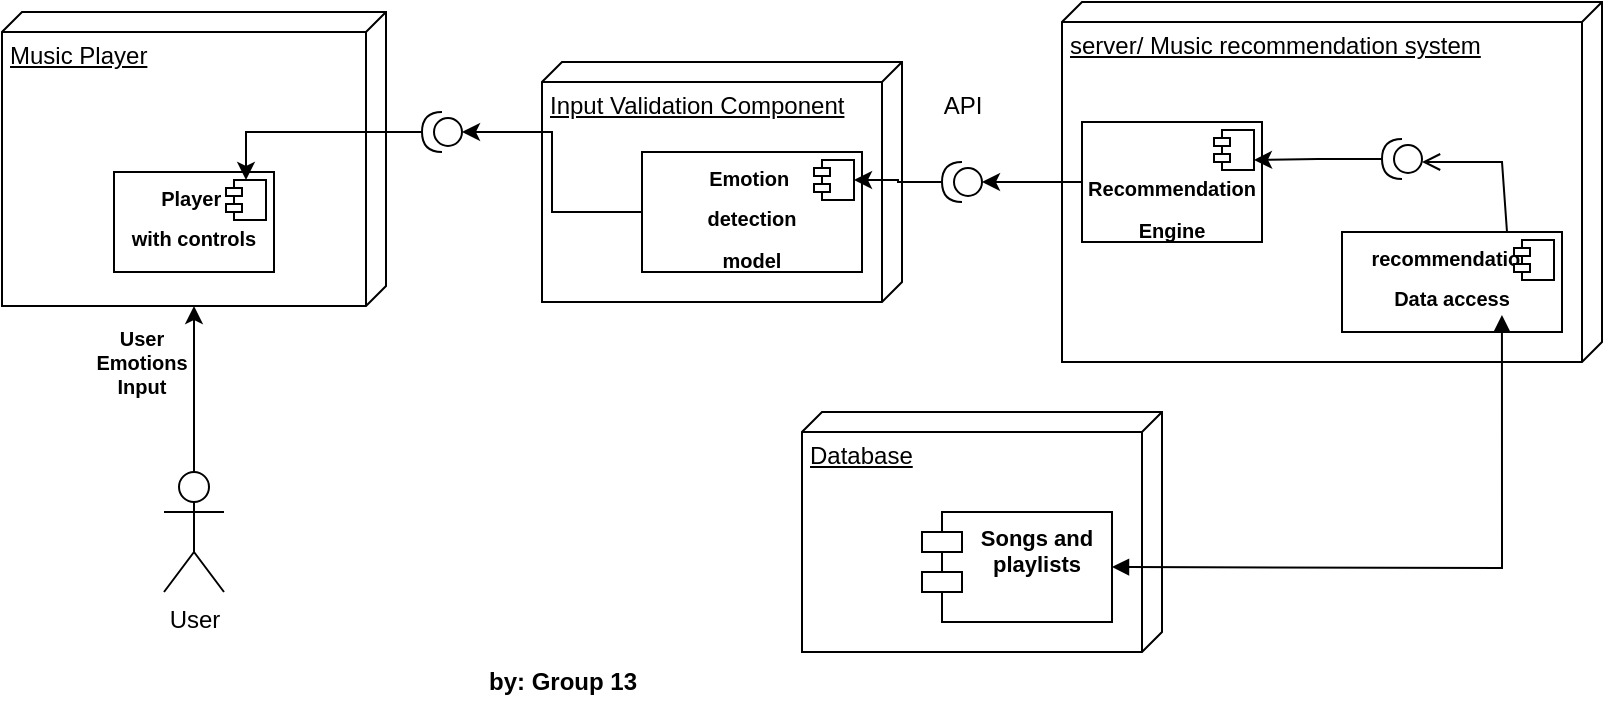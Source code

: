 <mxfile version="21.8.2" type="device">
  <diagram name="Page-1" id="CCW_XzJwm_3JpARHhc6J">
    <mxGraphModel dx="880" dy="446" grid="1" gridSize="10" guides="1" tooltips="1" connect="1" arrows="1" fold="1" page="1" pageScale="1" pageWidth="827" pageHeight="1169" math="0" shadow="0">
      <root>
        <mxCell id="0" />
        <mxCell id="1" parent="0" />
        <mxCell id="vCf6Gy8oyGOwq4UAaRwe-1" value="Music Player" style="verticalAlign=top;align=left;spacingTop=8;spacingLeft=2;spacingRight=12;shape=cube;size=10;direction=south;fontStyle=4;html=1;" parent="1" vertex="1">
          <mxGeometry x="20" y="80" width="192" height="147" as="geometry" />
        </mxCell>
        <mxCell id="vCf6Gy8oyGOwq4UAaRwe-2" value="server/ Music recommendation system" style="verticalAlign=top;align=left;spacingTop=8;spacingLeft=2;spacingRight=12;shape=cube;size=10;direction=south;fontStyle=4;html=1;" parent="1" vertex="1">
          <mxGeometry x="550" y="75" width="270" height="180" as="geometry" />
        </mxCell>
        <mxCell id="vCf6Gy8oyGOwq4UAaRwe-3" value="Input Validation Component" style="verticalAlign=top;align=left;spacingTop=8;spacingLeft=2;spacingRight=12;shape=cube;size=10;direction=south;fontStyle=4;html=1;" parent="1" vertex="1">
          <mxGeometry x="290" y="105" width="180" height="120" as="geometry" />
        </mxCell>
        <mxCell id="vCf6Gy8oyGOwq4UAaRwe-4" value="&lt;span style=&quot;border-color: var(--border-color); text-align: center;&quot;&gt;&lt;font style=&quot;font-size: 12px;&quot;&gt;Database&lt;/font&gt;&lt;/span&gt;" style="verticalAlign=top;align=left;spacingTop=8;spacingLeft=2;spacingRight=12;shape=cube;size=10;direction=south;fontStyle=4;html=1;" parent="1" vertex="1">
          <mxGeometry x="420" y="280" width="180" height="120" as="geometry" />
        </mxCell>
        <mxCell id="CCH_5-n9m3951sMh4jsy-13" value="" style="edgeStyle=orthogonalEdgeStyle;rounded=0;orthogonalLoop=1;jettySize=auto;html=1;fontSize=10;" parent="1" source="vCf6Gy8oyGOwq4UAaRwe-12" target="CCH_5-n9m3951sMh4jsy-11" edge="1">
          <mxGeometry relative="1" as="geometry" />
        </mxCell>
        <mxCell id="vCf6Gy8oyGOwq4UAaRwe-12" value="&lt;p style=&quot;margin:0px;margin-top:6px;text-align:center;&quot;&gt;&lt;b&gt;&lt;br&gt;&lt;/b&gt;&lt;/p&gt;&lt;p style=&quot;margin:0px;margin-top:6px;text-align:center;&quot;&gt;&lt;font style=&quot;font-size: 10px;&quot;&gt;&lt;b&gt;Recommendation&lt;/b&gt;&lt;/font&gt;&lt;/p&gt;&lt;p style=&quot;margin:0px;margin-top:6px;text-align:center;&quot;&gt;&lt;font style=&quot;font-size: 10px;&quot;&gt;&lt;b&gt;Engine&lt;/b&gt;&lt;/font&gt;&lt;/p&gt;" style="align=left;overflow=fill;html=1;dropTarget=0;" parent="1" vertex="1">
          <mxGeometry x="560" y="135" width="90" height="60" as="geometry" />
        </mxCell>
        <mxCell id="vCf6Gy8oyGOwq4UAaRwe-13" value="" style="shape=component;jettyWidth=8;jettyHeight=4;" parent="vCf6Gy8oyGOwq4UAaRwe-12" vertex="1">
          <mxGeometry x="1" width="20" height="20" relative="1" as="geometry">
            <mxPoint x="-24" y="4" as="offset" />
          </mxGeometry>
        </mxCell>
        <mxCell id="vCf6Gy8oyGOwq4UAaRwe-14" value="&lt;p style=&quot;margin:0px;margin-top:6px;text-align:center;&quot;&gt;&lt;span style=&quot;font-size: 10px;&quot;&gt;&lt;b&gt;recommendation&lt;/b&gt;&lt;/span&gt;&lt;/p&gt;&lt;p style=&quot;margin:0px;margin-top:6px;text-align:center;&quot;&gt;&lt;span style=&quot;font-size: 10px;&quot;&gt;&lt;b&gt;Data access&lt;/b&gt;&lt;/span&gt;&lt;/p&gt;" style="align=left;overflow=fill;html=1;dropTarget=0;" parent="1" vertex="1">
          <mxGeometry x="690" y="190" width="110" height="50" as="geometry" />
        </mxCell>
        <mxCell id="vCf6Gy8oyGOwq4UAaRwe-15" value="" style="shape=component;jettyWidth=8;jettyHeight=4;" parent="vCf6Gy8oyGOwq4UAaRwe-14" vertex="1">
          <mxGeometry x="1" width="20" height="20" relative="1" as="geometry">
            <mxPoint x="-24" y="4" as="offset" />
          </mxGeometry>
        </mxCell>
        <mxCell id="vCf6Gy8oyGOwq4UAaRwe-16" value="&lt;p style=&quot;margin:0px;margin-top:6px;text-align:center;&quot;&gt;&lt;span style=&quot;font-size: 10px;&quot;&gt;&lt;b&gt;Player&amp;nbsp;&lt;/b&gt;&lt;/span&gt;&lt;/p&gt;&lt;p style=&quot;margin:0px;margin-top:6px;text-align:center;&quot;&gt;&lt;span style=&quot;font-size: 10px;&quot;&gt;&lt;b&gt;with controls&lt;/b&gt;&lt;/span&gt;&lt;/p&gt;" style="align=left;overflow=fill;html=1;dropTarget=0;" parent="1" vertex="1">
          <mxGeometry x="76" y="160" width="80" height="50" as="geometry" />
        </mxCell>
        <mxCell id="vCf6Gy8oyGOwq4UAaRwe-17" value="" style="shape=component;jettyWidth=8;jettyHeight=4;" parent="vCf6Gy8oyGOwq4UAaRwe-16" vertex="1">
          <mxGeometry x="1" width="20" height="20" relative="1" as="geometry">
            <mxPoint x="-24" y="4" as="offset" />
          </mxGeometry>
        </mxCell>
        <mxCell id="CCH_5-n9m3951sMh4jsy-10" value="" style="edgeStyle=orthogonalEdgeStyle;rounded=0;orthogonalLoop=1;jettySize=auto;html=1;fontSize=10;" parent="1" source="vCf6Gy8oyGOwq4UAaRwe-18" target="vCf6Gy8oyGOwq4UAaRwe-77" edge="1">
          <mxGeometry relative="1" as="geometry" />
        </mxCell>
        <mxCell id="vCf6Gy8oyGOwq4UAaRwe-18" value="&lt;p style=&quot;margin:0px;margin-top:6px;text-align:center;&quot;&gt;&lt;font style=&quot;font-size: 10px;&quot;&gt;&lt;b style=&quot;&quot;&gt;Emotion&amp;nbsp;&lt;/b&gt;&lt;/font&gt;&lt;/p&gt;&lt;p style=&quot;margin:0px;margin-top:6px;text-align:center;&quot;&gt;&lt;font style=&quot;font-size: 10px;&quot;&gt;&lt;b&gt;detection&lt;/b&gt;&lt;/font&gt;&lt;/p&gt;&lt;p style=&quot;margin:0px;margin-top:6px;text-align:center;&quot;&gt;&lt;font style=&quot;font-size: 10px;&quot;&gt;&lt;b&gt;model&lt;/b&gt;&lt;/font&gt;&lt;/p&gt;" style="align=left;overflow=fill;html=1;dropTarget=0;" parent="1" vertex="1">
          <mxGeometry x="340" y="150" width="110" height="60" as="geometry" />
        </mxCell>
        <mxCell id="vCf6Gy8oyGOwq4UAaRwe-19" value="" style="shape=component;jettyWidth=8;jettyHeight=4;" parent="vCf6Gy8oyGOwq4UAaRwe-18" vertex="1">
          <mxGeometry x="1" width="20" height="20" relative="1" as="geometry">
            <mxPoint x="-24" y="4" as="offset" />
          </mxGeometry>
        </mxCell>
        <mxCell id="GEtKV0VZ8wJLmRky1Sb--1" style="edgeStyle=orthogonalEdgeStyle;rounded=0;orthogonalLoop=1;jettySize=auto;html=1;entryX=1;entryY=0.75;entryDx=0;entryDy=0;" parent="1" source="vCf6Gy8oyGOwq4UAaRwe-64" target="vCf6Gy8oyGOwq4UAaRwe-13" edge="1">
          <mxGeometry relative="1" as="geometry" />
        </mxCell>
        <mxCell id="vCf6Gy8oyGOwq4UAaRwe-64" value="" style="shape=providedRequiredInterface;html=1;verticalLabelPosition=bottom;sketch=0;strokeWidth=1;rotation=-180;" parent="1" vertex="1">
          <mxGeometry x="710" y="143.5" width="20" height="20" as="geometry" />
        </mxCell>
        <mxCell id="vCf6Gy8oyGOwq4UAaRwe-73" value="Songs and &#xa;playlists" style="shape=module;align=left;spacingLeft=20;align=center;verticalAlign=top;strokeWidth=1;fontSize=11;fontStyle=1" parent="1" vertex="1">
          <mxGeometry x="480" y="330" width="95" height="55" as="geometry" />
        </mxCell>
        <mxCell id="vCf6Gy8oyGOwq4UAaRwe-76" value="" style="endArrow=block;startArrow=block;endFill=1;startFill=1;html=1;rounded=0;strokeWidth=1;entryX=1;entryY=0.5;entryDx=0;entryDy=0;exitX=0.727;exitY=0.83;exitDx=0;exitDy=0;exitPerimeter=0;" parent="1" edge="1" target="vCf6Gy8oyGOwq4UAaRwe-73" source="vCf6Gy8oyGOwq4UAaRwe-14">
          <mxGeometry width="160" relative="1" as="geometry">
            <mxPoint x="767.5" y="180" as="sourcePoint" />
            <mxPoint x="770" y="360" as="targetPoint" />
            <Array as="points">
              <mxPoint x="770" y="358" />
            </Array>
          </mxGeometry>
        </mxCell>
        <mxCell id="vCf6Gy8oyGOwq4UAaRwe-80" value="" style="edgeStyle=orthogonalEdgeStyle;rounded=0;orthogonalLoop=1;jettySize=auto;html=1;strokeWidth=1;" parent="1" source="vCf6Gy8oyGOwq4UAaRwe-77" target="vCf6Gy8oyGOwq4UAaRwe-17" edge="1">
          <mxGeometry relative="1" as="geometry" />
        </mxCell>
        <mxCell id="vCf6Gy8oyGOwq4UAaRwe-77" value="" style="shape=providedRequiredInterface;html=1;verticalLabelPosition=bottom;sketch=0;strokeWidth=1;rotation=-180;" parent="1" vertex="1">
          <mxGeometry x="230" y="130" width="20" height="20" as="geometry" />
        </mxCell>
        <mxCell id="GEtKV0VZ8wJLmRky1Sb--18" style="edgeStyle=orthogonalEdgeStyle;rounded=0;orthogonalLoop=1;jettySize=auto;html=1;" parent="1" source="vCf6Gy8oyGOwq4UAaRwe-81" target="vCf6Gy8oyGOwq4UAaRwe-1" edge="1">
          <mxGeometry relative="1" as="geometry" />
        </mxCell>
        <mxCell id="vCf6Gy8oyGOwq4UAaRwe-81" value="User" style="shape=umlActor;verticalLabelPosition=bottom;verticalAlign=top;html=1;strokeWidth=1;" parent="1" vertex="1">
          <mxGeometry x="101" y="310" width="30" height="60" as="geometry" />
        </mxCell>
        <mxCell id="vCf6Gy8oyGOwq4UAaRwe-93" value="" style="endArrow=open;endFill=1;endSize=7;html=1;rounded=0;strokeWidth=1;exitX=0.75;exitY=0;exitDx=0;exitDy=0;" parent="1" edge="1" source="vCf6Gy8oyGOwq4UAaRwe-14">
          <mxGeometry width="160" relative="1" as="geometry">
            <mxPoint x="770" y="185" as="sourcePoint" />
            <mxPoint x="730" y="155" as="targetPoint" />
            <Array as="points">
              <mxPoint x="770" y="155" />
            </Array>
          </mxGeometry>
        </mxCell>
        <mxCell id="vCf6Gy8oyGOwq4UAaRwe-95" value="API" style="text;html=1;align=center;verticalAlign=middle;resizable=0;points=[];autosize=1;strokeColor=none;fillColor=none;" parent="1" vertex="1">
          <mxGeometry x="480" y="112" width="40" height="30" as="geometry" />
        </mxCell>
        <mxCell id="CCH_5-n9m3951sMh4jsy-3" value="&lt;b&gt;User Emotions Input&lt;/b&gt;" style="text;strokeColor=none;align=center;fillColor=none;html=1;verticalAlign=middle;whiteSpace=wrap;rounded=0;fontSize=10;" parent="1" vertex="1">
          <mxGeometry x="60" y="240" width="60" height="30" as="geometry" />
        </mxCell>
        <mxCell id="CCH_5-n9m3951sMh4jsy-12" value="" style="edgeStyle=orthogonalEdgeStyle;rounded=0;orthogonalLoop=1;jettySize=auto;html=1;fontSize=10;" parent="1" source="CCH_5-n9m3951sMh4jsy-11" target="vCf6Gy8oyGOwq4UAaRwe-19" edge="1">
          <mxGeometry relative="1" as="geometry" />
        </mxCell>
        <mxCell id="CCH_5-n9m3951sMh4jsy-11" value="" style="shape=providedRequiredInterface;html=1;verticalLabelPosition=bottom;sketch=0;strokeWidth=1;rotation=-180;" parent="1" vertex="1">
          <mxGeometry x="490" y="155" width="20" height="20" as="geometry" />
        </mxCell>
        <mxCell id="GEtKV0VZ8wJLmRky1Sb--22" value="&lt;b&gt;by: Group 13&lt;/b&gt;" style="text;html=1;align=center;verticalAlign=middle;resizable=0;points=[];autosize=1;strokeColor=none;fillColor=none;" parent="1" vertex="1">
          <mxGeometry x="250" y="400" width="100" height="30" as="geometry" />
        </mxCell>
      </root>
    </mxGraphModel>
  </diagram>
</mxfile>
